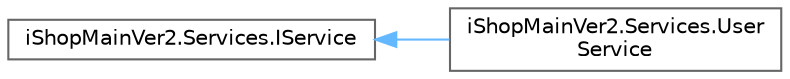 digraph "Graphical Class Hierarchy"
{
 // LATEX_PDF_SIZE
  bgcolor="transparent";
  edge [fontname=Helvetica,fontsize=10,labelfontname=Helvetica,labelfontsize=10];
  node [fontname=Helvetica,fontsize=10,shape=box,height=0.2,width=0.4];
  rankdir="LR";
  Node0 [id="Node000000",label="iShopMainVer2.Services.IService",height=0.2,width=0.4,color="grey40", fillcolor="white", style="filled",URL="$interfacei_shop_main_ver2_1_1_services_1_1_i_service.html",tooltip=" "];
  Node0 -> Node1 [id="edge45_Node000000_Node000001",dir="back",color="steelblue1",style="solid",tooltip=" "];
  Node1 [id="Node000001",label="iShopMainVer2.Services.User\lService",height=0.2,width=0.4,color="grey40", fillcolor="white", style="filled",URL="$classi_shop_main_ver2_1_1_services_1_1_user_service.html",tooltip=" "];
}
